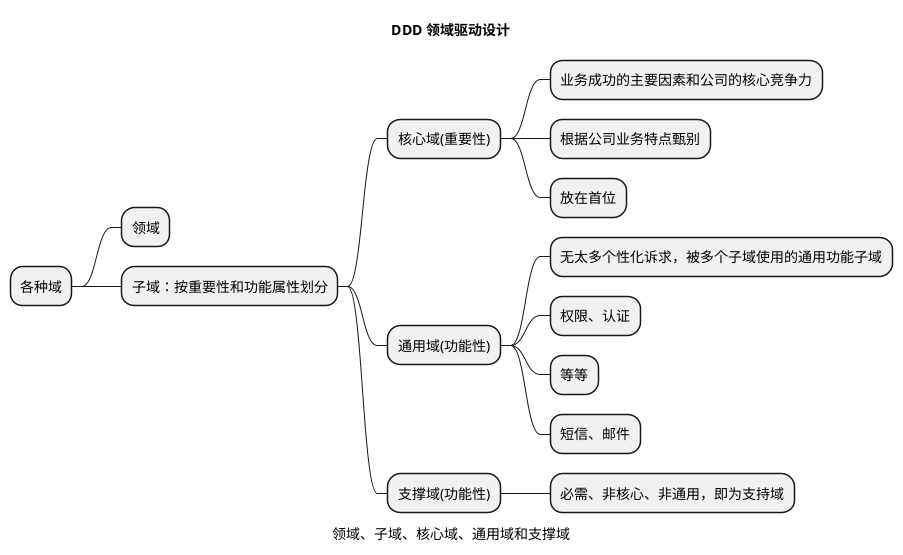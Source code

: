 @startmindmap
'https://plantuml.com/mindmap-diagram

caption 领域、子域、核心域、通用域和支撑域
title DDD 领域驱动设计

* 各种域
** 领域
** 子域：按重要性和功能属性划分
*** 核心域(重要性)
**** 业务成功的主要因素和公司的核心竞争力
**** 根据公司业务特点甄别
**** 放在首位
*** 通用域(功能性)
**** 无太多个性化诉求，被多个子域使用的通用功能子域
**** 权限、认证
**** 等等
**** 短信、邮件
*** 支撑域(功能性)
**** 必需、非核心、非通用，即为支持域

@endmindmap
